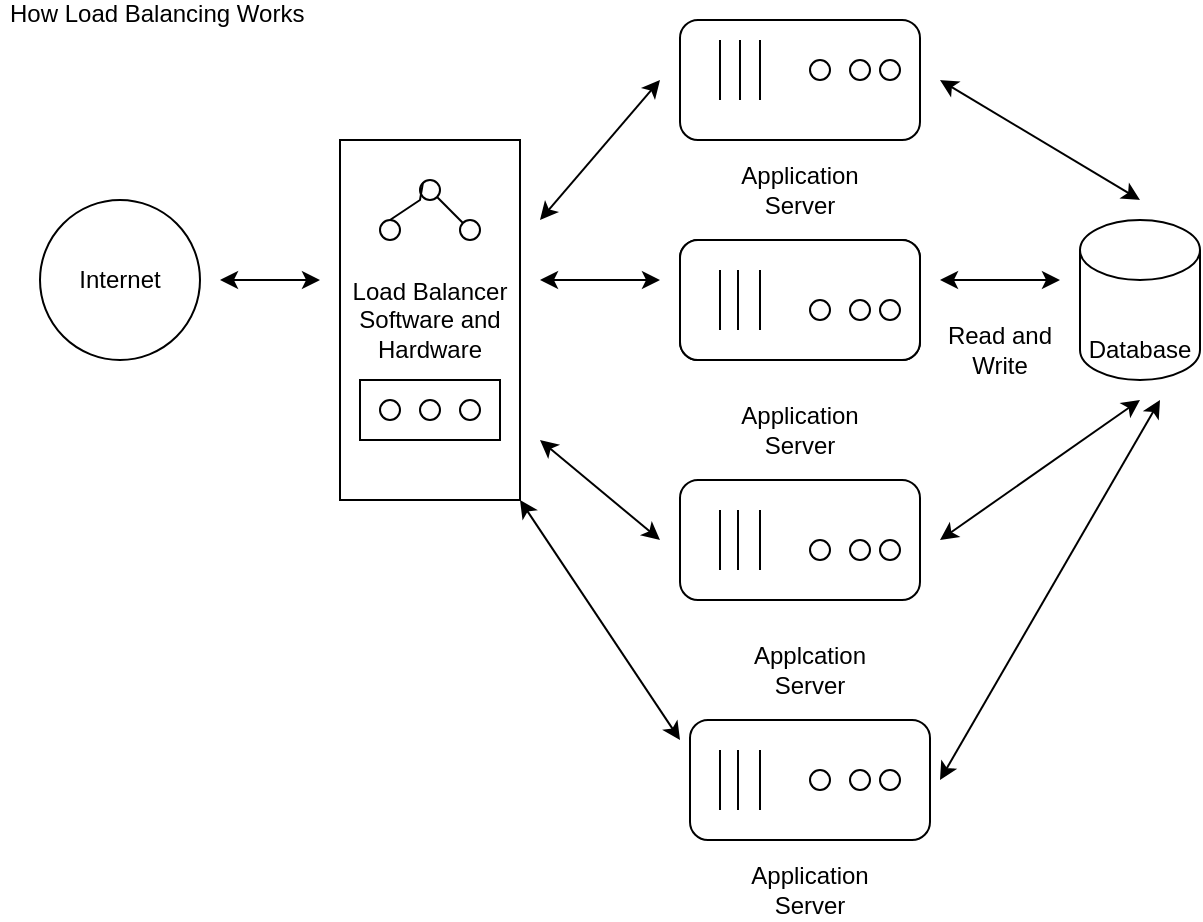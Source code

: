 <mxfile version="20.5.3" type="onedrive"><diagram id="8Ln59hWtzWhPaT3Mnfmt" name="Page-1"><mxGraphModel grid="1" page="1" gridSize="10" guides="1" tooltips="1" connect="1" arrows="1" fold="1" pageScale="1" pageWidth="850" pageHeight="1100" math="0" shadow="0"><root><mxCell id="0"/><mxCell id="1" parent="0"/><mxCell id="7TSiHtOyjNBx_mz_5XFU-1" value="Internet" style="ellipse;whiteSpace=wrap;html=1;aspect=fixed;" vertex="1" parent="1"><mxGeometry x="40" y="130" width="80" height="80" as="geometry"/></mxCell><mxCell id="7TSiHtOyjNBx_mz_5XFU-5" value="Load Balancer Software and Hardware" style="rounded=0;whiteSpace=wrap;html=1;" vertex="1" parent="1"><mxGeometry x="190" y="100" width="90" height="180" as="geometry"/></mxCell><mxCell id="7TSiHtOyjNBx_mz_5XFU-6" value="" style="ellipse;whiteSpace=wrap;html=1;aspect=fixed;" vertex="1" parent="1"><mxGeometry x="230" y="120" width="10" height="10" as="geometry"/></mxCell><mxCell id="7TSiHtOyjNBx_mz_5XFU-7" value="" style="ellipse;whiteSpace=wrap;html=1;aspect=fixed;" vertex="1" parent="1"><mxGeometry x="210" y="140" width="10" height="10" as="geometry"/></mxCell><mxCell id="7TSiHtOyjNBx_mz_5XFU-8" value="" style="ellipse;whiteSpace=wrap;html=1;aspect=fixed;" vertex="1" parent="1"><mxGeometry x="250" y="140" width="10" height="10" as="geometry"/></mxCell><mxCell id="7TSiHtOyjNBx_mz_5XFU-11" value="" style="endArrow=none;html=1;rounded=0;exitX=0.5;exitY=0;exitDx=0;exitDy=0;entryX=0;entryY=0;entryDx=0;entryDy=0;" edge="1" parent="1" source="7TSiHtOyjNBx_mz_5XFU-7" target="7TSiHtOyjNBx_mz_5XFU-6"><mxGeometry width="50" height="50" relative="1" as="geometry"><mxPoint x="220" y="180" as="sourcePoint"/><mxPoint x="240" y="130" as="targetPoint"/><Array as="points"><mxPoint x="230" y="130"/></Array></mxGeometry></mxCell><mxCell id="7TSiHtOyjNBx_mz_5XFU-16" value="" style="endArrow=none;html=1;rounded=0;exitX=1;exitY=1;exitDx=0;exitDy=0;entryX=0;entryY=0;entryDx=0;entryDy=0;" edge="1" parent="1" source="7TSiHtOyjNBx_mz_5XFU-6" target="7TSiHtOyjNBx_mz_5XFU-8"><mxGeometry width="50" height="50" relative="1" as="geometry"><mxPoint x="240" y="180" as="sourcePoint"/><mxPoint x="290" y="130" as="targetPoint"/></mxGeometry></mxCell><mxCell id="7TSiHtOyjNBx_mz_5XFU-24" style="edgeStyle=orthogonalEdgeStyle;rounded=0;orthogonalLoop=1;jettySize=auto;html=1;exitX=0.5;exitY=1;exitDx=0;exitDy=0;" edge="1" parent="1" source="7TSiHtOyjNBx_mz_5XFU-5" target="7TSiHtOyjNBx_mz_5XFU-5"><mxGeometry relative="1" as="geometry"/></mxCell><mxCell id="7TSiHtOyjNBx_mz_5XFU-28" value="" style="rounded=0;whiteSpace=wrap;html=1;" vertex="1" parent="1"><mxGeometry x="200" y="220" width="70" height="30" as="geometry"/></mxCell><mxCell id="7TSiHtOyjNBx_mz_5XFU-29" value="" style="ellipse;whiteSpace=wrap;html=1;aspect=fixed;rotation=NaN;" vertex="1" parent="1"><mxGeometry as="geometry"/></mxCell><mxCell id="7TSiHtOyjNBx_mz_5XFU-30" value="" style="ellipse;whiteSpace=wrap;html=1;aspect=fixed;" vertex="1" parent="1"><mxGeometry x="250" y="230" width="10" height="10" as="geometry"/></mxCell><mxCell id="7TSiHtOyjNBx_mz_5XFU-38" value="" style="rounded=1;whiteSpace=wrap;html=1;" vertex="1" parent="1"><mxGeometry x="360" y="40" width="120" height="60" as="geometry"/></mxCell><mxCell id="7TSiHtOyjNBx_mz_5XFU-46" value="" style="rounded=1;whiteSpace=wrap;html=1;" vertex="1" parent="1"><mxGeometry x="360" y="150" width="120" height="60" as="geometry"/></mxCell><mxCell id="7TSiHtOyjNBx_mz_5XFU-50" value="" style="rounded=1;whiteSpace=wrap;html=1;" vertex="1" parent="1"><mxGeometry x="360" y="270" width="120" height="60" as="geometry"/></mxCell><mxCell id="7TSiHtOyjNBx_mz_5XFU-51" value="Application Server" style="text;html=1;strokeColor=none;fillColor=none;align=center;verticalAlign=middle;whiteSpace=wrap;rounded=0;" vertex="1" parent="1"><mxGeometry x="390" y="110" width="60" height="30" as="geometry"/></mxCell><mxCell id="7TSiHtOyjNBx_mz_5XFU-52" value="Application Server" style="text;html=1;strokeColor=none;fillColor=none;align=center;verticalAlign=middle;whiteSpace=wrap;rounded=0;" vertex="1" parent="1"><mxGeometry x="390" y="230" width="60" height="30" as="geometry"/></mxCell><mxCell id="7TSiHtOyjNBx_mz_5XFU-53" value="Applcation Server" style="text;html=1;strokeColor=none;fillColor=none;align=center;verticalAlign=middle;whiteSpace=wrap;rounded=0;" vertex="1" parent="1"><mxGeometry x="395" y="350" width="60" height="30" as="geometry"/></mxCell><mxCell id="7TSiHtOyjNBx_mz_5XFU-55" value="" style="endArrow=none;html=1;rounded=0;" edge="1" parent="1"><mxGeometry width="50" height="50" relative="1" as="geometry"><mxPoint x="380" y="80" as="sourcePoint"/><mxPoint x="380" y="50" as="targetPoint"/><Array as="points"><mxPoint x="380" y="70"/></Array></mxGeometry></mxCell><mxCell id="7TSiHtOyjNBx_mz_5XFU-56" value="" style="endArrow=none;html=1;rounded=0;" edge="1" parent="1"><mxGeometry width="50" height="50" relative="1" as="geometry"><mxPoint x="400" y="80" as="sourcePoint"/><mxPoint x="400" y="50" as="targetPoint"/><Array as="points"><mxPoint x="400" y="70"/></Array></mxGeometry></mxCell><mxCell id="7TSiHtOyjNBx_mz_5XFU-57" value="" style="endArrow=none;html=1;rounded=0;" edge="1" parent="1"><mxGeometry width="50" height="50" relative="1" as="geometry"><mxPoint x="390" y="80" as="sourcePoint"/><mxPoint x="390" y="50" as="targetPoint"/><Array as="points"><mxPoint x="390" y="70"/></Array></mxGeometry></mxCell><mxCell id="7TSiHtOyjNBx_mz_5XFU-58" value="" style="ellipse;whiteSpace=wrap;html=1;aspect=fixed;" vertex="1" parent="1"><mxGeometry x="460" y="60" width="10" height="10" as="geometry"/></mxCell><mxCell id="7TSiHtOyjNBx_mz_5XFU-59" value="" style="ellipse;whiteSpace=wrap;html=1;aspect=fixed;" vertex="1" parent="1"><mxGeometry x="445" y="60" width="10" height="10" as="geometry"/></mxCell><mxCell id="7TSiHtOyjNBx_mz_5XFU-60" value="" style="ellipse;whiteSpace=wrap;html=1;aspect=fixed;" vertex="1" parent="1"><mxGeometry x="425" y="60" width="10" height="10" as="geometry"/></mxCell><mxCell id="7TSiHtOyjNBx_mz_5XFU-61" value="" style="rounded=1;whiteSpace=wrap;html=1;" vertex="1" parent="1"><mxGeometry x="360" y="150" width="120" height="60" as="geometry"/></mxCell><mxCell id="7TSiHtOyjNBx_mz_5XFU-73" value="" style="shape=cylinder3;whiteSpace=wrap;html=1;boundedLbl=1;backgroundOutline=1;size=15;" vertex="1" parent="1"><mxGeometry x="560" y="140" width="60" height="80" as="geometry"/></mxCell><mxCell id="7TSiHtOyjNBx_mz_5XFU-77" value="Database" style="text;html=1;strokeColor=none;fillColor=none;align=center;verticalAlign=middle;whiteSpace=wrap;rounded=0;" vertex="1" parent="1"><mxGeometry x="560" y="190" width="60" height="30" as="geometry"/></mxCell><mxCell id="trqiwyxcY0JWprRcOygA-1" value="" style="endArrow=classic;startArrow=classic;html=1;rounded=0;" edge="1" parent="1"><mxGeometry width="50" height="50" relative="1" as="geometry"><mxPoint x="130" y="170" as="sourcePoint"/><mxPoint x="180" y="170" as="targetPoint"/></mxGeometry></mxCell><mxCell id="trqiwyxcY0JWprRcOygA-2" value="" style="endArrow=classic;startArrow=classic;html=1;rounded=0;" edge="1" parent="1"><mxGeometry width="50" height="50" relative="1" as="geometry"><mxPoint x="290" y="170" as="sourcePoint"/><mxPoint x="350" y="170" as="targetPoint"/></mxGeometry></mxCell><mxCell id="trqiwyxcY0JWprRcOygA-4" value="" style="endArrow=classic;startArrow=classic;html=1;rounded=0;" edge="1" parent="1"><mxGeometry width="50" height="50" relative="1" as="geometry"><mxPoint x="490" y="170" as="sourcePoint"/><mxPoint x="550" y="170" as="targetPoint"/></mxGeometry></mxCell><mxCell id="trqiwyxcY0JWprRcOygA-5" value="" style="endArrow=classic;startArrow=classic;html=1;rounded=0;" edge="1" parent="1"><mxGeometry width="50" height="50" relative="1" as="geometry"><mxPoint x="490" y="300" as="sourcePoint"/><mxPoint x="590" y="230" as="targetPoint"/></mxGeometry></mxCell><mxCell id="trqiwyxcY0JWprRcOygA-6" value="" style="endArrow=classic;startArrow=classic;html=1;rounded=0;" edge="1" parent="1"><mxGeometry width="50" height="50" relative="1" as="geometry"><mxPoint x="490" y="70" as="sourcePoint"/><mxPoint x="590" y="130" as="targetPoint"/></mxGeometry></mxCell><mxCell id="B50lUtL1Vy8fUg6DGJl0-1" value="" style="ellipse;whiteSpace=wrap;html=1;aspect=fixed;" vertex="1" parent="1"><mxGeometry x="210" y="230" width="10" height="10" as="geometry"/></mxCell><mxCell id="B50lUtL1Vy8fUg6DGJl0-2" value="" style="ellipse;whiteSpace=wrap;html=1;aspect=fixed;" vertex="1" parent="1"><mxGeometry x="230" y="230" width="10" height="10" as="geometry"/></mxCell><mxCell id="B50lUtL1Vy8fUg6DGJl0-3" value="Read and Write" style="text;html=1;strokeColor=none;fillColor=none;align=center;verticalAlign=middle;whiteSpace=wrap;rounded=0;" vertex="1" parent="1"><mxGeometry x="490" y="190" width="60" height="30" as="geometry"/></mxCell><mxCell id="B50lUtL1Vy8fUg6DGJl0-4" value="" style="ellipse;whiteSpace=wrap;html=1;aspect=fixed;" vertex="1" parent="1"><mxGeometry x="460" y="180" width="10" height="10" as="geometry"/></mxCell><mxCell id="B50lUtL1Vy8fUg6DGJl0-5" value="" style="ellipse;whiteSpace=wrap;html=1;aspect=fixed;" vertex="1" parent="1"><mxGeometry x="445" y="180" width="10" height="10" as="geometry"/></mxCell><mxCell id="B50lUtL1Vy8fUg6DGJl0-6" value="" style="ellipse;whiteSpace=wrap;html=1;aspect=fixed;" vertex="1" parent="1"><mxGeometry x="425" y="180" width="10" height="10" as="geometry"/></mxCell><mxCell id="B50lUtL1Vy8fUg6DGJl0-7" value="" style="endArrow=none;html=1;rounded=0;" edge="1" parent="1"><mxGeometry width="50" height="50" relative="1" as="geometry"><mxPoint x="380" y="195" as="sourcePoint"/><mxPoint x="380" y="165" as="targetPoint"/><Array as="points"><mxPoint x="380" y="175"/></Array></mxGeometry></mxCell><mxCell id="B50lUtL1Vy8fUg6DGJl0-8" value="" style="endArrow=none;html=1;rounded=0;" edge="1" parent="1"><mxGeometry width="50" height="50" relative="1" as="geometry"><mxPoint x="389" y="195" as="sourcePoint"/><mxPoint x="389" y="165" as="targetPoint"/><Array as="points"><mxPoint x="389" y="185"/></Array></mxGeometry></mxCell><mxCell id="B50lUtL1Vy8fUg6DGJl0-9" value="" style="endArrow=none;html=1;rounded=0;" edge="1" parent="1"><mxGeometry width="50" height="50" relative="1" as="geometry"><mxPoint x="400" y="195" as="sourcePoint"/><mxPoint x="400" y="165" as="targetPoint"/></mxGeometry></mxCell><mxCell id="B50lUtL1Vy8fUg6DGJl0-10" value="" style="ellipse;whiteSpace=wrap;html=1;aspect=fixed;" vertex="1" parent="1"><mxGeometry x="460" y="300" width="10" height="10" as="geometry"/></mxCell><mxCell id="B50lUtL1Vy8fUg6DGJl0-11" value="" style="ellipse;whiteSpace=wrap;html=1;aspect=fixed;" vertex="1" parent="1"><mxGeometry x="445" y="300" width="10" height="10" as="geometry"/></mxCell><mxCell id="B50lUtL1Vy8fUg6DGJl0-12" value="" style="ellipse;whiteSpace=wrap;html=1;aspect=fixed;" vertex="1" parent="1"><mxGeometry x="425" y="300" width="10" height="10" as="geometry"/></mxCell><mxCell id="B50lUtL1Vy8fUg6DGJl0-13" value="" style="endArrow=none;html=1;rounded=0;" edge="1" parent="1"><mxGeometry width="50" height="50" relative="1" as="geometry"><mxPoint x="380" y="315" as="sourcePoint"/><mxPoint x="380" y="285" as="targetPoint"/><Array as="points"><mxPoint x="380" y="305"/></Array></mxGeometry></mxCell><mxCell id="B50lUtL1Vy8fUg6DGJl0-14" value="" style="endArrow=none;html=1;rounded=0;" edge="1" parent="1"><mxGeometry width="50" height="50" relative="1" as="geometry"><mxPoint x="389" y="315" as="sourcePoint"/><mxPoint x="389" y="285" as="targetPoint"/></mxGeometry></mxCell><mxCell id="B50lUtL1Vy8fUg6DGJl0-15" value="" style="endArrow=none;html=1;rounded=0;" edge="1" parent="1"><mxGeometry width="50" height="50" relative="1" as="geometry"><mxPoint x="400" y="315" as="sourcePoint"/><mxPoint x="400" y="285" as="targetPoint"/></mxGeometry></mxCell><mxCell id="B50lUtL1Vy8fUg6DGJl0-17" value="How Load Balancing Works" style="text;html=1;strokeColor=none;fillColor=none;spacing=5;spacingTop=-20;whiteSpace=wrap;overflow=hidden;rounded=0;" vertex="1" parent="1"><mxGeometry x="20" y="40" width="190" height="40" as="geometry"/></mxCell><mxCell id="B50lUtL1Vy8fUg6DGJl0-18" value="" style="rounded=1;whiteSpace=wrap;html=1;" vertex="1" parent="1"><mxGeometry x="365" y="390" width="120" height="60" as="geometry"/></mxCell><mxCell id="B50lUtL1Vy8fUg6DGJl0-19" value="Application Server" style="text;html=1;strokeColor=none;fillColor=none;align=center;verticalAlign=middle;whiteSpace=wrap;rounded=0;" vertex="1" parent="1"><mxGeometry x="395" y="460" width="60" height="30" as="geometry"/></mxCell><mxCell id="B50lUtL1Vy8fUg6DGJl0-20" value="" style="ellipse;whiteSpace=wrap;html=1;aspect=fixed;" vertex="1" parent="1"><mxGeometry x="460" y="415" width="10" height="10" as="geometry"/></mxCell><mxCell id="B50lUtL1Vy8fUg6DGJl0-21" value="" style="ellipse;whiteSpace=wrap;html=1;aspect=fixed;" vertex="1" parent="1"><mxGeometry x="445" y="415" width="10" height="10" as="geometry"/></mxCell><mxCell id="B50lUtL1Vy8fUg6DGJl0-22" value="" style="ellipse;whiteSpace=wrap;html=1;aspect=fixed;" vertex="1" parent="1"><mxGeometry x="425" y="415" width="10" height="10" as="geometry"/></mxCell><mxCell id="B50lUtL1Vy8fUg6DGJl0-23" value="" style="endArrow=none;html=1;rounded=0;" edge="1" parent="1"><mxGeometry width="50" height="50" relative="1" as="geometry"><mxPoint x="380" y="435" as="sourcePoint"/><mxPoint x="380" y="405" as="targetPoint"/></mxGeometry></mxCell><mxCell id="B50lUtL1Vy8fUg6DGJl0-24" value="" style="endArrow=none;html=1;rounded=0;" edge="1" parent="1"><mxGeometry width="50" height="50" relative="1" as="geometry"><mxPoint x="389" y="435" as="sourcePoint"/><mxPoint x="389" y="405" as="targetPoint"/></mxGeometry></mxCell><mxCell id="B50lUtL1Vy8fUg6DGJl0-25" value="" style="endArrow=none;html=1;rounded=0;" edge="1" parent="1"><mxGeometry width="50" height="50" relative="1" as="geometry"><mxPoint x="400" y="435" as="sourcePoint"/><mxPoint x="400" y="405" as="targetPoint"/></mxGeometry></mxCell><mxCell id="B50lUtL1Vy8fUg6DGJl0-26" value="" style="endArrow=classic;startArrow=classic;html=1;rounded=0;" edge="1" parent="1"><mxGeometry width="50" height="50" relative="1" as="geometry"><mxPoint x="490" y="420" as="sourcePoint"/><mxPoint x="600" y="230" as="targetPoint"/></mxGeometry></mxCell><mxCell id="B50lUtL1Vy8fUg6DGJl0-27" value="" style="endArrow=classic;startArrow=classic;html=1;rounded=0;" edge="1" parent="1"><mxGeometry width="50" height="50" relative="1" as="geometry"><mxPoint x="290" y="140" as="sourcePoint"/><mxPoint x="350" y="70" as="targetPoint"/></mxGeometry></mxCell><mxCell id="B50lUtL1Vy8fUg6DGJl0-29" value="" style="endArrow=classic;startArrow=classic;html=1;rounded=0;" edge="1" parent="1"><mxGeometry width="50" height="50" relative="1" as="geometry"><mxPoint x="290" y="250" as="sourcePoint"/><mxPoint x="350" y="300" as="targetPoint"/></mxGeometry></mxCell><mxCell id="B50lUtL1Vy8fUg6DGJl0-30" value="" style="endArrow=classic;startArrow=classic;html=1;rounded=0;exitX=1;exitY=1;exitDx=0;exitDy=0;" edge="1" parent="1" source="7TSiHtOyjNBx_mz_5XFU-5"><mxGeometry width="50" height="50" relative="1" as="geometry"><mxPoint x="290" y="360" as="sourcePoint"/><mxPoint x="360" y="400" as="targetPoint"/></mxGeometry></mxCell></root></mxGraphModel></diagram></mxfile>